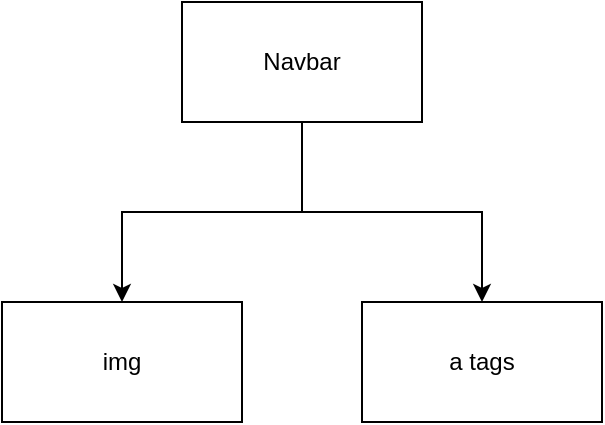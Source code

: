 <mxfile version="13.6.4" type="device" pages="4"><diagram id="V_65EnMW6ySmBvupx6s9" name="navbar"><mxGraphModel dx="751" dy="801" grid="1" gridSize="10" guides="1" tooltips="1" connect="1" arrows="1" fold="1" page="1" pageScale="1" pageWidth="827" pageHeight="1169" math="0" shadow="0"><root><mxCell id="0"/><mxCell id="1" parent="0"/><mxCell id="aq1ww3y9IdSv2g_zwzd8-3" value="" style="edgeStyle=orthogonalEdgeStyle;rounded=0;orthogonalLoop=1;jettySize=auto;html=1;" edge="1" parent="1" source="aq1ww3y9IdSv2g_zwzd8-1" target="aq1ww3y9IdSv2g_zwzd8-2"><mxGeometry relative="1" as="geometry"/></mxCell><mxCell id="lagyWdp_wxmjUBGZ4QtO-2" value="" style="edgeStyle=orthogonalEdgeStyle;rounded=0;orthogonalLoop=1;jettySize=auto;html=1;" edge="1" parent="1" source="aq1ww3y9IdSv2g_zwzd8-1" target="lagyWdp_wxmjUBGZ4QtO-1"><mxGeometry relative="1" as="geometry"/></mxCell><mxCell id="aq1ww3y9IdSv2g_zwzd8-1" value="Navbar" style="rounded=0;whiteSpace=wrap;html=1;" vertex="1" parent="1"><mxGeometry x="180" y="170" width="120" height="60" as="geometry"/></mxCell><mxCell id="aq1ww3y9IdSv2g_zwzd8-2" value="img" style="whiteSpace=wrap;html=1;rounded=0;" vertex="1" parent="1"><mxGeometry x="90" y="320" width="120" height="60" as="geometry"/></mxCell><mxCell id="lagyWdp_wxmjUBGZ4QtO-1" value="a tags" style="whiteSpace=wrap;html=1;rounded=0;" vertex="1" parent="1"><mxGeometry x="270" y="320" width="120" height="60" as="geometry"/></mxCell></root></mxGraphModel></diagram><diagram id="O_rwp4fngbReux36esxZ" name="hero"><mxGraphModel dx="1578" dy="801" grid="1" gridSize="10" guides="1" tooltips="1" connect="1" arrows="1" fold="1" page="1" pageScale="1" pageWidth="827" pageHeight="1169" math="0" shadow="0"><root><mxCell id="nPy5iUKkKktUtAlRX3sv-0"/><mxCell id="nPy5iUKkKktUtAlRX3sv-1" parent="nPy5iUKkKktUtAlRX3sv-0"/><mxCell id="ueV50XENzcgW7fg-uTT0-2" value="" style="edgeStyle=orthogonalEdgeStyle;rounded=0;orthogonalLoop=1;jettySize=auto;html=1;" edge="1" parent="nPy5iUKkKktUtAlRX3sv-1" source="ueV50XENzcgW7fg-uTT0-0" target="ueV50XENzcgW7fg-uTT0-1"><mxGeometry relative="1" as="geometry"/></mxCell><mxCell id="ueV50XENzcgW7fg-uTT0-4" value="" style="edgeStyle=orthogonalEdgeStyle;rounded=0;orthogonalLoop=1;jettySize=auto;html=1;" edge="1" parent="nPy5iUKkKktUtAlRX3sv-1" source="ueV50XENzcgW7fg-uTT0-0" target="ueV50XENzcgW7fg-uTT0-3"><mxGeometry relative="1" as="geometry"/></mxCell><mxCell id="V8wVNFmgG9CkxPHLC3G--1" value="" style="edgeStyle=orthogonalEdgeStyle;rounded=0;orthogonalLoop=1;jettySize=auto;html=1;" edge="1" parent="nPy5iUKkKktUtAlRX3sv-1" source="ueV50XENzcgW7fg-uTT0-0" target="V8wVNFmgG9CkxPHLC3G--0"><mxGeometry relative="1" as="geometry"/></mxCell><mxCell id="ueV50XENzcgW7fg-uTT0-0" value="hero" style="rounded=0;whiteSpace=wrap;html=1;" vertex="1" parent="nPy5iUKkKktUtAlRX3sv-1"><mxGeometry x="-620" y="340" width="120" height="60" as="geometry"/></mxCell><mxCell id="ueV50XENzcgW7fg-uTT0-1" value="text" style="whiteSpace=wrap;html=1;rounded=0;" vertex="1" parent="nPy5iUKkKktUtAlRX3sv-1"><mxGeometry x="-710" y="480" width="120" height="60" as="geometry"/></mxCell><mxCell id="ueV50XENzcgW7fg-uTT0-3" value="button" style="whiteSpace=wrap;html=1;rounded=0;" vertex="1" parent="nPy5iUKkKktUtAlRX3sv-1"><mxGeometry x="-540" y="480" width="120" height="60" as="geometry"/></mxCell><mxCell id="V8wVNFmgG9CkxPHLC3G--0" value="img" style="whiteSpace=wrap;html=1;rounded=0;" vertex="1" parent="nPy5iUKkKktUtAlRX3sv-1"><mxGeometry x="-390" y="480" width="120" height="60" as="geometry"/></mxCell></root></mxGraphModel></diagram><diagram id="t64FI0Aebzo6xaOLF8Vf" name="Banner"><mxGraphModel dx="1578" dy="801" grid="1" gridSize="10" guides="1" tooltips="1" connect="1" arrows="1" fold="1" page="1" pageScale="1" pageWidth="827" pageHeight="1169" math="0" shadow="0"><root><mxCell id="iWTrQkHTnHjy88hP88yo-0"/><mxCell id="iWTrQkHTnHjy88hP88yo-1" parent="iWTrQkHTnHjy88hP88yo-0"/><mxCell id="iWTrQkHTnHjy88hP88yo-2" value="" style="rounded=0;whiteSpace=wrap;html=1;" vertex="1" parent="iWTrQkHTnHjy88hP88yo-1"><mxGeometry x="260" y="190" width="120" height="60" as="geometry"/></mxCell><mxCell id="wHu7b01XPLb-GAUEFB8n-0" value="" style="edgeStyle=orthogonalEdgeStyle;rounded=0;orthogonalLoop=1;jettySize=auto;html=1;" edge="1" parent="iWTrQkHTnHjy88hP88yo-1" source="wHu7b01XPLb-GAUEFB8n-2" target="wHu7b01XPLb-GAUEFB8n-3"><mxGeometry relative="1" as="geometry"/></mxCell><mxCell id="wHu7b01XPLb-GAUEFB8n-1" value="" style="edgeStyle=orthogonalEdgeStyle;rounded=0;orthogonalLoop=1;jettySize=auto;html=1;" edge="1" parent="iWTrQkHTnHjy88hP88yo-1" source="wHu7b01XPLb-GAUEFB8n-2" target="wHu7b01XPLb-GAUEFB8n-4"><mxGeometry relative="1" as="geometry"/></mxCell><mxCell id="wHu7b01XPLb-GAUEFB8n-2" value="hero" style="rounded=0;whiteSpace=wrap;html=1;" vertex="1" parent="iWTrQkHTnHjy88hP88yo-1"><mxGeometry x="-620" y="340" width="120" height="60" as="geometry"/></mxCell><mxCell id="wHu7b01XPLb-GAUEFB8n-3" value="text" style="whiteSpace=wrap;html=1;rounded=0;" vertex="1" parent="iWTrQkHTnHjy88hP88yo-1"><mxGeometry x="-710" y="480" width="120" height="60" as="geometry"/></mxCell><mxCell id="wHu7b01XPLb-GAUEFB8n-4" value="button" style="whiteSpace=wrap;html=1;rounded=0;" vertex="1" parent="iWTrQkHTnHjy88hP88yo-1"><mxGeometry x="-540" y="480" width="120" height="60" as="geometry"/></mxCell></root></mxGraphModel></diagram><diagram id="8grhqnrANSg98-q8lfIM" name="roomGridItem"><mxGraphModel dx="751" dy="801" grid="1" gridSize="10" guides="1" tooltips="1" connect="1" arrows="1" fold="1" page="1" pageScale="1" pageWidth="827" pageHeight="1169" math="0" shadow="0"><root><mxCell id="B-uqO5ZMG5oD-dSod-Y5-0"/><mxCell id="B-uqO5ZMG5oD-dSod-Y5-1" parent="B-uqO5ZMG5oD-dSod-Y5-0"/><mxCell id="UTG3MYDd8BswAsrnIUd_-1" value="" style="edgeStyle=orthogonalEdgeStyle;rounded=0;orthogonalLoop=1;jettySize=auto;html=1;" edge="1" parent="B-uqO5ZMG5oD-dSod-Y5-1" source="B-uqO5ZMG5oD-dSod-Y5-2" target="UTG3MYDd8BswAsrnIUd_-0"><mxGeometry relative="1" as="geometry"/></mxCell><mxCell id="UTG3MYDd8BswAsrnIUd_-3" value="" style="edgeStyle=orthogonalEdgeStyle;rounded=0;orthogonalLoop=1;jettySize=auto;html=1;" edge="1" parent="B-uqO5ZMG5oD-dSod-Y5-1" source="B-uqO5ZMG5oD-dSod-Y5-2" target="UTG3MYDd8BswAsrnIUd_-2"><mxGeometry relative="1" as="geometry"/></mxCell><mxCell id="UTG3MYDd8BswAsrnIUd_-5" value="" style="edgeStyle=orthogonalEdgeStyle;rounded=0;orthogonalLoop=1;jettySize=auto;html=1;" edge="1" parent="B-uqO5ZMG5oD-dSod-Y5-1" source="B-uqO5ZMG5oD-dSod-Y5-2" target="UTG3MYDd8BswAsrnIUd_-4"><mxGeometry relative="1" as="geometry"/></mxCell><mxCell id="B-uqO5ZMG5oD-dSod-Y5-2" value="singelroom" style="rounded=0;whiteSpace=wrap;html=1;" vertex="1" parent="B-uqO5ZMG5oD-dSod-Y5-1"><mxGeometry x="200" y="260" width="120" height="60" as="geometry"/></mxCell><mxCell id="UTG3MYDd8BswAsrnIUd_-0" value="prijs" style="whiteSpace=wrap;html=1;rounded=0;" vertex="1" parent="B-uqO5ZMG5oD-dSod-Y5-1"><mxGeometry x="40" y="430" width="120" height="60" as="geometry"/></mxCell><mxCell id="UTG3MYDd8BswAsrnIUd_-2" value="picture" style="whiteSpace=wrap;html=1;rounded=0;" vertex="1" parent="B-uqO5ZMG5oD-dSod-Y5-1"><mxGeometry x="200" y="430" width="120" height="60" as="geometry"/></mxCell><mxCell id="UTG3MYDd8BswAsrnIUd_-4" value="" style="whiteSpace=wrap;html=1;rounded=0;" vertex="1" parent="B-uqO5ZMG5oD-dSod-Y5-1"><mxGeometry x="370" y="430" width="120" height="60" as="geometry"/></mxCell></root></mxGraphModel></diagram></mxfile>